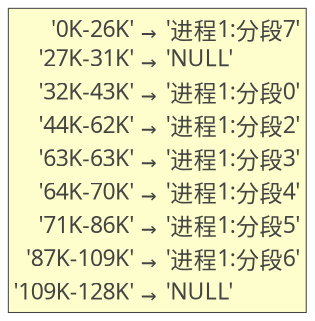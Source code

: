 
digraph G {
    nodesep=.1;
    ranksep=.3;
    rankdir=LR;
    node [penwidth="0.5", shape=box, width=.1, height=.1];
    
// DICT
node2664391342840 [margin="0.03", color="#444443", fontcolor="#444443", fontname="Microsoft Yahei", style=filled, fillcolor="#fefecd", label=<<table BORDER="0" CELLPADDING="0" CELLBORDER="1" CELLSPACING="0">
<tr><td colspan="3" cellpadding="1" border="0" bgcolor="#fefecd"></td></tr><tr><td port="7_label" cellspacing="0" cellpadding="0" bgcolor="#fefecd" border="0" align="right"><font face="Microsoft Yahei" color="#444443" point-size="11">'0K-26K' </font></td>
<td cellpadding="0" border="0" valign="bottom"><font color="#444443" point-size="9">&rarr;</font></td><td port="7" cellspacing="0" cellpadding="1" bgcolor="#fefecd" border="0" align="left"><font color="#444443" point-size="11"> '进程1:分段7'</font></td>
</tr>
<tr><td port="0_label" cellspacing="0" cellpadding="0" bgcolor="#fefecd" border="0" align="right"><font face="Microsoft Yahei" color="#444443" point-size="11">'27K-31K' </font></td>
<td cellpadding="0" border="0" valign="bottom"><font color="#444443" point-size="9">&rarr;</font></td><td port="0" cellspacing="0" cellpadding="1" bgcolor="#fefecd" border="0" align="left"><font color="#444443" point-size="11"> 'NULL'</font></td>
</tr>
<tr><td colspan="3" cellpadding="1" border="0" bgcolor="#fefecd"></td></tr><tr><td port="1_label" cellspacing="0" cellpadding="0" bgcolor="#fefecd" border="0" align="right"><font face="Microsoft Yahei" color="#444443" point-size="11">'32K-43K' </font></td>
<td cellpadding="0" border="0" valign="bottom"><font color="#444443" point-size="9">&rarr;</font></td><td port="1" cellspacing="0" cellpadding="1" bgcolor="#fefecd" border="0" align="left"><font color="#444443" point-size="11"> '进程1:分段0'</font></td>
</tr>
<tr><td colspan="3" cellpadding="1" border="0" bgcolor="#fefecd"></td></tr><tr><td port="2_label" cellspacing="0" cellpadding="0" bgcolor="#fefecd" border="0" align="right"><font face="Microsoft Yahei" color="#444443" point-size="11">'44K-62K' </font></td>
<td cellpadding="0" border="0" valign="bottom"><font color="#444443" point-size="9">&rarr;</font></td><td port="2" cellspacing="0" cellpadding="1" bgcolor="#fefecd" border="0" align="left"><font color="#444443" point-size="11"> '进程1:分段2'</font></td>
</tr>
<tr><td colspan="3" cellpadding="1" border="0" bgcolor="#fefecd"></td></tr><tr><td port="3_label" cellspacing="0" cellpadding="0" bgcolor="#fefecd" border="0" align="right"><font face="Microsoft Yahei" color="#444443" point-size="11">'63K-63K' </font></td>
<td cellpadding="0" border="0" valign="bottom"><font color="#444443" point-size="9">&rarr;</font></td><td port="3" cellspacing="0" cellpadding="1" bgcolor="#fefecd" border="0" align="left"><font color="#444443" point-size="11"> '进程1:分段3'</font></td>
</tr>
<tr><td colspan="3" cellpadding="1" border="0" bgcolor="#fefecd"></td></tr><tr><td port="4_label" cellspacing="0" cellpadding="0" bgcolor="#fefecd" border="0" align="right"><font face="Microsoft Yahei" color="#444443" point-size="11">'64K-70K' </font></td>
<td cellpadding="0" border="0" valign="bottom"><font color="#444443" point-size="9">&rarr;</font></td><td port="4" cellspacing="0" cellpadding="1" bgcolor="#fefecd" border="0" align="left"><font color="#444443" point-size="11"> '进程1:分段4'</font></td>
</tr>
<tr><td colspan="3" cellpadding="1" border="0" bgcolor="#fefecd"></td></tr><tr><td port="5_label" cellspacing="0" cellpadding="0" bgcolor="#fefecd" border="0" align="right"><font face="Microsoft Yahei" color="#444443" point-size="11">'71K-86K' </font></td>
<td cellpadding="0" border="0" valign="bottom"><font color="#444443" point-size="9">&rarr;</font></td><td port="5" cellspacing="0" cellpadding="1" bgcolor="#fefecd" border="0" align="left"><font color="#444443" point-size="11"> '进程1:分段5'</font></td>
</tr>
<tr><td colspan="3" cellpadding="1" border="0" bgcolor="#fefecd"></td></tr><tr><td port="6_label" cellspacing="0" cellpadding="0" bgcolor="#fefecd" border="0" align="right"><font face="Microsoft Yahei" color="#444443" point-size="11">'87K-109K' </font></td>
<td cellpadding="0" border="0" valign="bottom"><font color="#444443" point-size="9">&rarr;</font></td><td port="6" cellspacing="0" cellpadding="1" bgcolor="#fefecd" border="0" align="left"><font color="#444443" point-size="11"> '进程1:分段6'</font></td>
</tr>
<tr><td colspan="3" cellpadding="1" border="0" bgcolor="#fefecd"></td></tr><tr><td port="8_label" cellspacing="0" cellpadding="0" bgcolor="#fefecd" border="0" align="right"><font face="Microsoft Yahei" color="#444443" point-size="11">'109K-128K' </font></td>
<td cellpadding="0" border="0" valign="bottom"><font color="#444443" point-size="9">&rarr;</font></td><td port="8" cellspacing="0" cellpadding="1" bgcolor="#fefecd" border="0" align="left"><font color="#444443" point-size="11"> 'NULL'</font></td>
</tr>
</table>
>];
}
